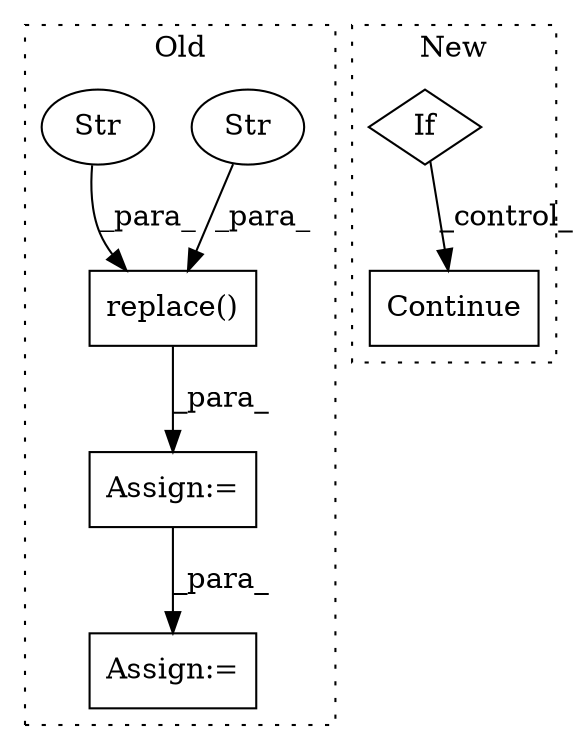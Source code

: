 digraph G {
subgraph cluster0 {
1 [label="replace()" a="75" s="2468,2492" l="13,1" shape="box"];
3 [label="Assign:=" a="68" s="2546" l="3" shape="box"];
4 [label="Assign:=" a="68" s="2606" l="3" shape="box"];
5 [label="Str" a="66" s="2481" l="4" shape="ellipse"];
6 [label="Str" a="66" s="2487" l="5" shape="ellipse"];
label = "Old";
style="dotted";
}
subgraph cluster1 {
2 [label="Continue" a="43" s="2620" l="8" shape="box"];
7 [label="If" a="96" s="2501" l="3" shape="diamond"];
label = "New";
style="dotted";
}
1 -> 3 [label="_para_"];
3 -> 4 [label="_para_"];
5 -> 1 [label="_para_"];
6 -> 1 [label="_para_"];
7 -> 2 [label="_control_"];
}